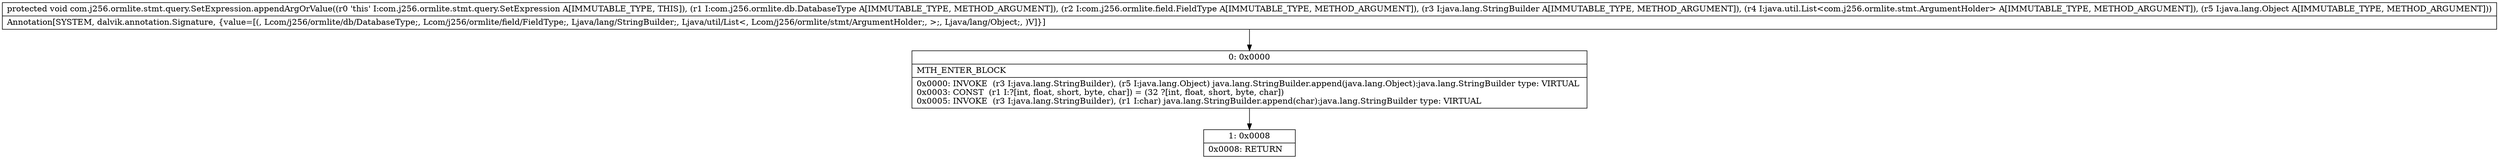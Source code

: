 digraph "CFG forcom.j256.ormlite.stmt.query.SetExpression.appendArgOrValue(Lcom\/j256\/ormlite\/db\/DatabaseType;Lcom\/j256\/ormlite\/field\/FieldType;Ljava\/lang\/StringBuilder;Ljava\/util\/List;Ljava\/lang\/Object;)V" {
Node_0 [shape=record,label="{0\:\ 0x0000|MTH_ENTER_BLOCK\l|0x0000: INVOKE  (r3 I:java.lang.StringBuilder), (r5 I:java.lang.Object) java.lang.StringBuilder.append(java.lang.Object):java.lang.StringBuilder type: VIRTUAL \l0x0003: CONST  (r1 I:?[int, float, short, byte, char]) = (32 ?[int, float, short, byte, char]) \l0x0005: INVOKE  (r3 I:java.lang.StringBuilder), (r1 I:char) java.lang.StringBuilder.append(char):java.lang.StringBuilder type: VIRTUAL \l}"];
Node_1 [shape=record,label="{1\:\ 0x0008|0x0008: RETURN   \l}"];
MethodNode[shape=record,label="{protected void com.j256.ormlite.stmt.query.SetExpression.appendArgOrValue((r0 'this' I:com.j256.ormlite.stmt.query.SetExpression A[IMMUTABLE_TYPE, THIS]), (r1 I:com.j256.ormlite.db.DatabaseType A[IMMUTABLE_TYPE, METHOD_ARGUMENT]), (r2 I:com.j256.ormlite.field.FieldType A[IMMUTABLE_TYPE, METHOD_ARGUMENT]), (r3 I:java.lang.StringBuilder A[IMMUTABLE_TYPE, METHOD_ARGUMENT]), (r4 I:java.util.List\<com.j256.ormlite.stmt.ArgumentHolder\> A[IMMUTABLE_TYPE, METHOD_ARGUMENT]), (r5 I:java.lang.Object A[IMMUTABLE_TYPE, METHOD_ARGUMENT]))  | Annotation[SYSTEM, dalvik.annotation.Signature, \{value=[(, Lcom\/j256\/ormlite\/db\/DatabaseType;, Lcom\/j256\/ormlite\/field\/FieldType;, Ljava\/lang\/StringBuilder;, Ljava\/util\/List\<, Lcom\/j256\/ormlite\/stmt\/ArgumentHolder;, \>;, Ljava\/lang\/Object;, )V]\}]\l}"];
MethodNode -> Node_0;
Node_0 -> Node_1;
}

